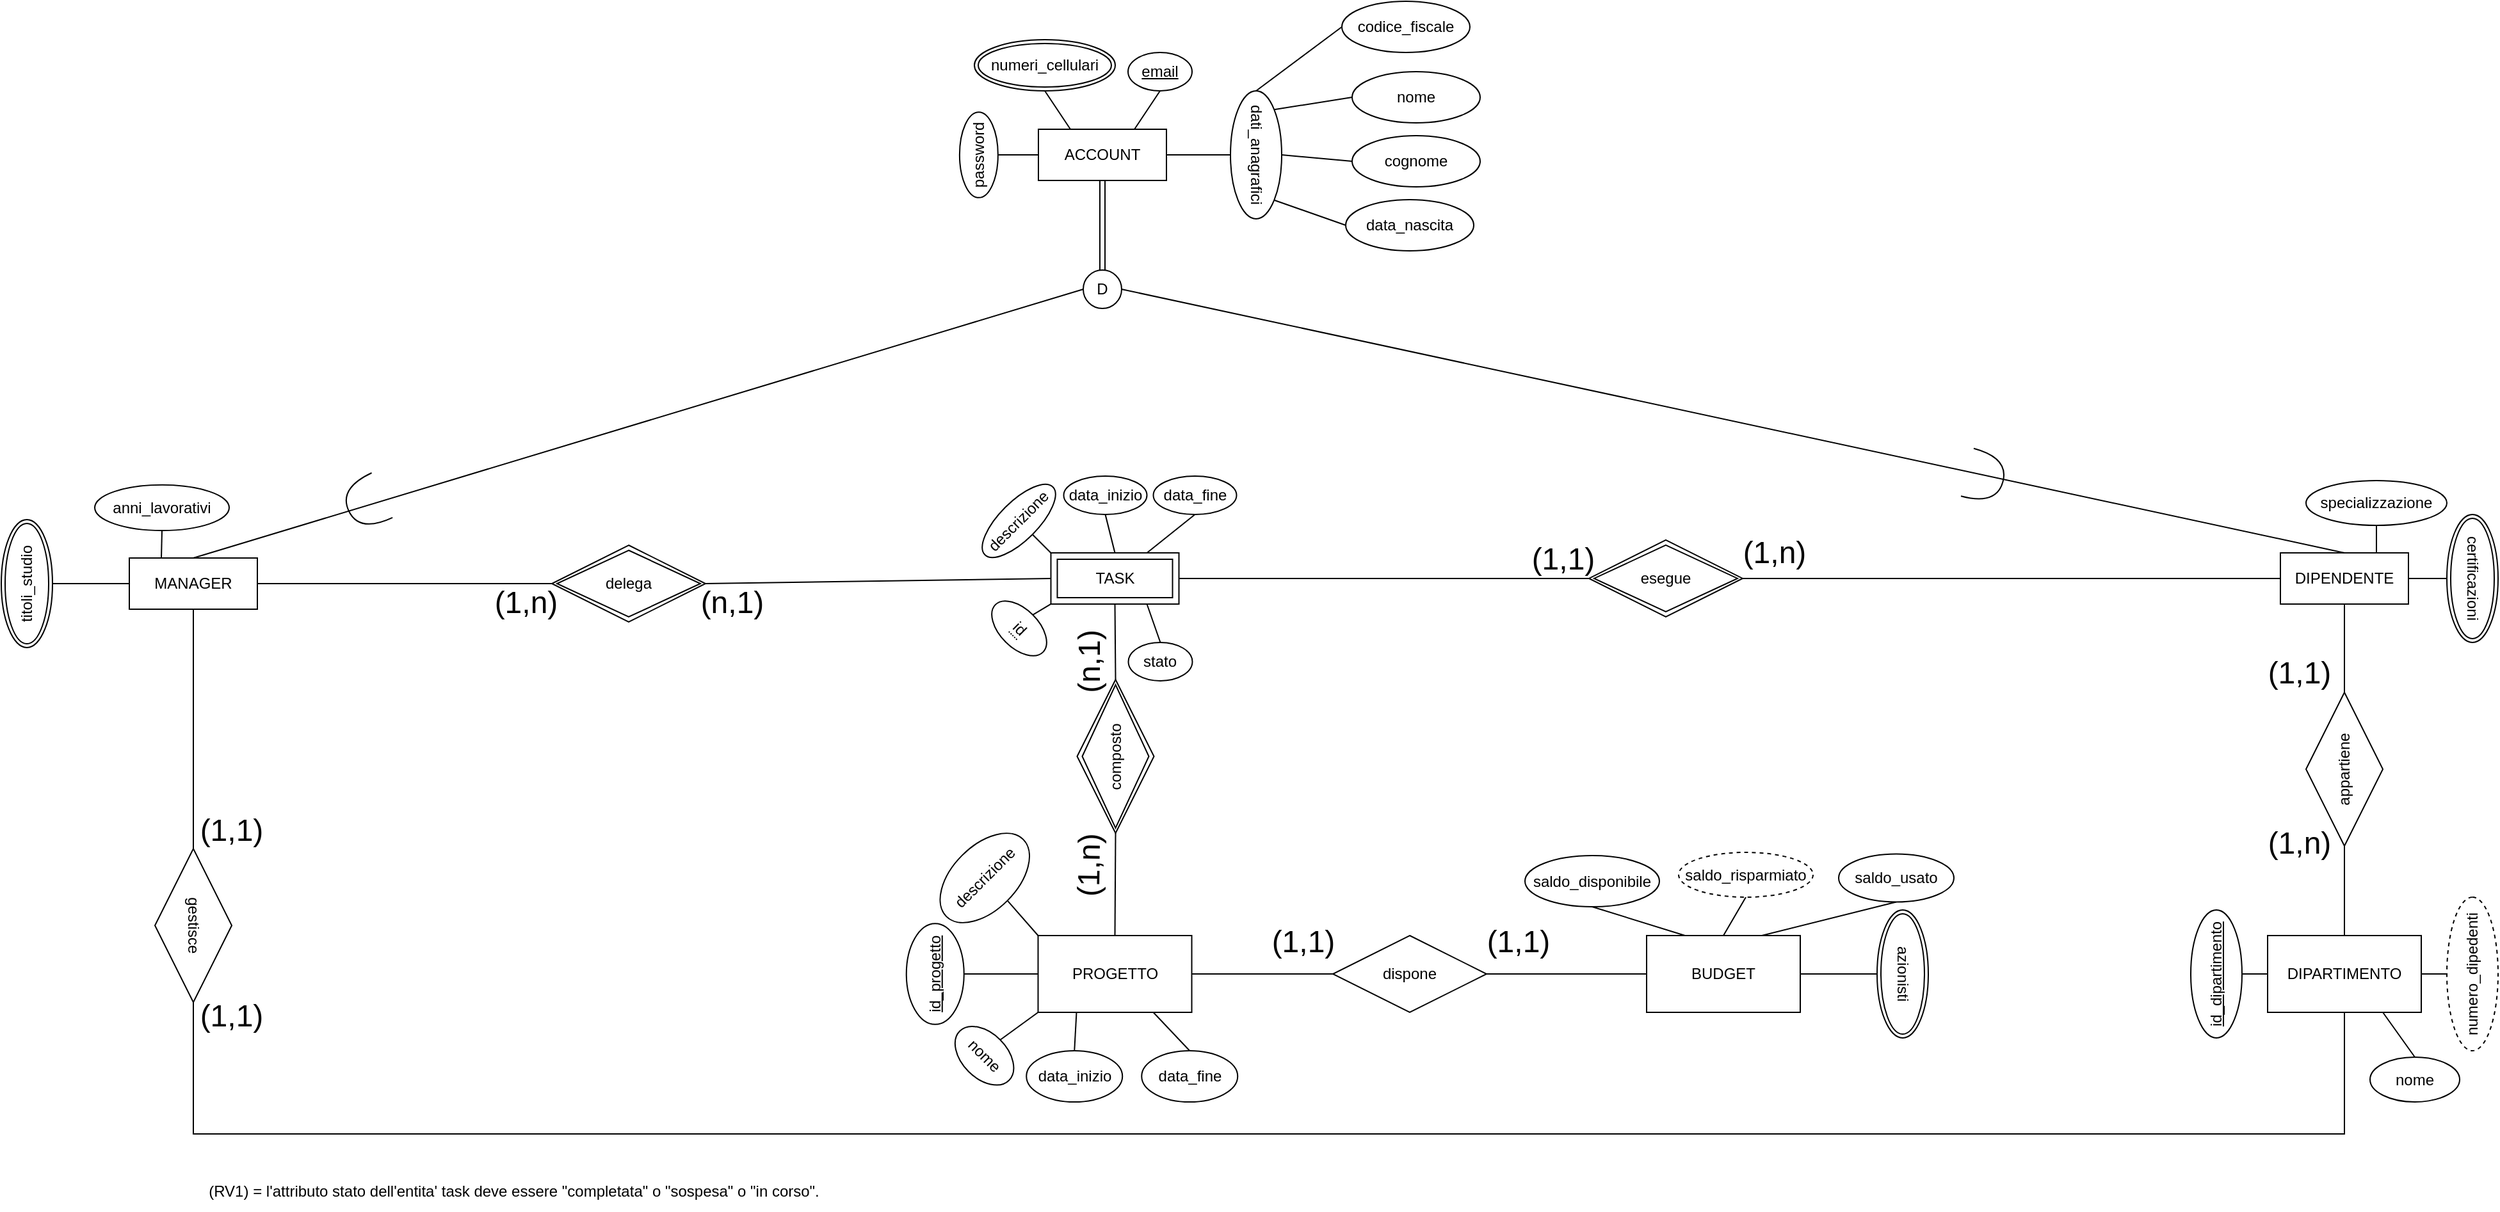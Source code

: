 <mxfile version="24.7.17">
  <diagram id="R2lEEEUBdFMjLlhIrx00" name="Page-1">
    <mxGraphModel dx="2575" dy="1286" grid="1" gridSize="10" guides="1" tooltips="1" connect="1" arrows="1" fold="1" page="1" pageScale="1" pageWidth="850" pageHeight="1100" math="0" shadow="0" extFonts="Permanent Marker^https://fonts.googleapis.com/css?family=Permanent+Marker">
      <root>
        <mxCell id="0" />
        <mxCell id="1" parent="0" />
        <mxCell id="hEJoeoPFxlYkojj2VXEC-1" value="TASK" style="shape=ext;margin=3;double=1;whiteSpace=wrap;html=1;align=center;" parent="1" vertex="1">
          <mxGeometry x="909.75" y="855.98" width="100" height="40" as="geometry" />
        </mxCell>
        <mxCell id="hEJoeoPFxlYkojj2VXEC-2" value="MANAGER" style="whiteSpace=wrap;html=1;align=center;" parent="1" vertex="1">
          <mxGeometry x="190" y="860" width="100" height="40" as="geometry" />
        </mxCell>
        <mxCell id="hEJoeoPFxlYkojj2VXEC-3" value="ACCOUNT" style="whiteSpace=wrap;html=1;align=center;" parent="1" vertex="1">
          <mxGeometry x="900" y="525" width="100" height="40" as="geometry" />
        </mxCell>
        <mxCell id="hEJoeoPFxlYkojj2VXEC-4" value="DIPENDENTE" style="whiteSpace=wrap;html=1;align=center;" parent="1" vertex="1">
          <mxGeometry x="1870" y="855.98" width="100" height="40" as="geometry" />
        </mxCell>
        <mxCell id="hEJoeoPFxlYkojj2VXEC-5" value="" style="shape=link;html=1;rounded=0;entryX=0.5;entryY=1;entryDx=0;entryDy=0;exitX=0.5;exitY=0;exitDx=0;exitDy=0;" parent="1" source="hEJoeoPFxlYkojj2VXEC-7" target="hEJoeoPFxlYkojj2VXEC-3" edge="1">
          <mxGeometry relative="1" as="geometry">
            <mxPoint x="900" y="615" as="sourcePoint" />
            <mxPoint x="890" y="605" as="targetPoint" />
          </mxGeometry>
        </mxCell>
        <mxCell id="hEJoeoPFxlYkojj2VXEC-7" value="D" style="ellipse;whiteSpace=wrap;html=1;aspect=fixed;" parent="1" vertex="1">
          <mxGeometry x="935" y="635" width="30" height="30" as="geometry" />
        </mxCell>
        <mxCell id="hEJoeoPFxlYkojj2VXEC-9" value="" style="endArrow=none;html=1;rounded=0;exitX=0.5;exitY=0;exitDx=0;exitDy=0;entryX=0;entryY=0.5;entryDx=0;entryDy=0;" parent="1" source="hEJoeoPFxlYkojj2VXEC-2" target="hEJoeoPFxlYkojj2VXEC-7" edge="1">
          <mxGeometry relative="1" as="geometry">
            <mxPoint x="470" y="740" as="sourcePoint" />
            <mxPoint x="550" y="740" as="targetPoint" />
          </mxGeometry>
        </mxCell>
        <mxCell id="hEJoeoPFxlYkojj2VXEC-18" value="" style="endArrow=none;html=1;rounded=0;exitX=1;exitY=0.5;exitDx=0;exitDy=0;entryX=0.5;entryY=0;entryDx=0;entryDy=0;" parent="1" source="hEJoeoPFxlYkojj2VXEC-7" target="hEJoeoPFxlYkojj2VXEC-4" edge="1">
          <mxGeometry relative="1" as="geometry">
            <mxPoint x="1090" y="750" as="sourcePoint" />
            <mxPoint x="1167.678" y="787.322" as="targetPoint" />
          </mxGeometry>
        </mxCell>
        <mxCell id="7iods4dSNe3PX0t55v0V-3" value="PROGETTO" style="rounded=0;whiteSpace=wrap;html=1;" parent="1" vertex="1">
          <mxGeometry x="899.75" y="1155" width="120" height="60" as="geometry" />
        </mxCell>
        <mxCell id="7iods4dSNe3PX0t55v0V-4" value="" style="endArrow=none;html=1;rounded=0;entryX=0.5;entryY=1;entryDx=0;entryDy=0;exitX=1;exitY=0.5;exitDx=0;exitDy=0;" parent="1" source="7iods4dSNe3PX0t55v0V-14" target="hEJoeoPFxlYkojj2VXEC-1" edge="1">
          <mxGeometry relative="1" as="geometry">
            <mxPoint x="960" y="950" as="sourcePoint" />
            <mxPoint x="969.75" y="785.98" as="targetPoint" />
          </mxGeometry>
        </mxCell>
        <mxCell id="7iods4dSNe3PX0t55v0V-5" value="esegue" style="shape=rhombus;double=1;perimeter=rhombusPerimeter;whiteSpace=wrap;html=1;align=center;rotation=0;" parent="1" vertex="1">
          <mxGeometry x="1330" y="845.98" width="120" height="60" as="geometry" />
        </mxCell>
        <mxCell id="7iods4dSNe3PX0t55v0V-8" value="" style="endArrow=none;html=1;rounded=0;exitX=0;exitY=0.5;exitDx=0;exitDy=0;entryX=1;entryY=0.5;entryDx=0;entryDy=0;" parent="1" source="hEJoeoPFxlYkojj2VXEC-1" target="7iods4dSNe3PX0t55v0V-7" edge="1">
          <mxGeometry width="50" height="50" relative="1" as="geometry">
            <mxPoint x="770" y="1190" as="sourcePoint" />
            <mxPoint x="650" y="890" as="targetPoint" />
            <Array as="points" />
          </mxGeometry>
        </mxCell>
        <mxCell id="7iods4dSNe3PX0t55v0V-7" value="delega" style="shape=rhombus;double=1;perimeter=rhombusPerimeter;whiteSpace=wrap;html=1;align=center;rotation=0;" parent="1" vertex="1">
          <mxGeometry x="520" y="850" width="120" height="60" as="geometry" />
        </mxCell>
        <mxCell id="7iods4dSNe3PX0t55v0V-9" value="BUDGET" style="rounded=0;whiteSpace=wrap;html=1;" parent="1" vertex="1">
          <mxGeometry x="1375" y="1155" width="120" height="60" as="geometry" />
        </mxCell>
        <mxCell id="7iods4dSNe3PX0t55v0V-10" value="azionisti" style="ellipse;shape=doubleEllipse;margin=3;whiteSpace=wrap;html=1;align=center;rotation=90;" parent="1" vertex="1">
          <mxGeometry x="1525" y="1165" width="100" height="40" as="geometry" />
        </mxCell>
        <mxCell id="7iods4dSNe3PX0t55v0V-12" value="" style="endArrow=none;html=1;rounded=0;exitX=1;exitY=0.5;exitDx=0;exitDy=0;entryX=0.5;entryY=1;entryDx=0;entryDy=0;" parent="1" source="7iods4dSNe3PX0t55v0V-9" target="7iods4dSNe3PX0t55v0V-10" edge="1">
          <mxGeometry width="50" height="50" relative="1" as="geometry">
            <mxPoint x="1505" y="1175" as="sourcePoint" />
            <mxPoint x="1575" y="1175" as="targetPoint" />
            <Array as="points" />
          </mxGeometry>
        </mxCell>
        <mxCell id="7iods4dSNe3PX0t55v0V-15" value="" style="endArrow=none;html=1;rounded=0;exitX=0.5;exitY=0;exitDx=0;exitDy=0;entryX=0;entryY=0.5;entryDx=0;entryDy=0;" parent="1" source="7iods4dSNe3PX0t55v0V-3" target="7iods4dSNe3PX0t55v0V-14" edge="1">
          <mxGeometry relative="1" as="geometry">
            <mxPoint x="955.62" y="1155" as="sourcePoint" />
            <mxPoint x="1049.63" y="1075" as="targetPoint" />
          </mxGeometry>
        </mxCell>
        <mxCell id="7iods4dSNe3PX0t55v0V-14" value="composto" style="shape=rhombus;double=1;perimeter=rhombusPerimeter;whiteSpace=wrap;html=1;align=center;rotation=-90;" parent="1" vertex="1">
          <mxGeometry x="900.25" y="985" width="120" height="60" as="geometry" />
        </mxCell>
        <mxCell id="7iods4dSNe3PX0t55v0V-17" value="" style="endArrow=none;html=1;rounded=0;exitX=1;exitY=0.5;exitDx=0;exitDy=0;entryX=0;entryY=0.5;entryDx=0;entryDy=0;" parent="1" source="7iods4dSNe3PX0t55v0V-3" target="7iods4dSNe3PX0t55v0V-44" edge="1">
          <mxGeometry width="50" height="50" relative="1" as="geometry">
            <mxPoint x="1168.12" y="1395" as="sourcePoint" />
            <mxPoint x="1100.62" y="1155" as="targetPoint" />
            <Array as="points" />
          </mxGeometry>
        </mxCell>
        <mxCell id="7iods4dSNe3PX0t55v0V-18" value="" style="endArrow=none;html=1;rounded=0;entryX=1;entryY=0.5;entryDx=0;entryDy=0;exitX=0.5;exitY=1;exitDx=0;exitDy=0;" parent="1" source="7iods4dSNe3PX0t55v0V-19" target="hEJoeoPFxlYkojj2VXEC-3" edge="1">
          <mxGeometry width="50" height="50" relative="1" as="geometry">
            <mxPoint x="1010" y="545" as="sourcePoint" />
            <mxPoint x="1300" y="825" as="targetPoint" />
          </mxGeometry>
        </mxCell>
        <mxCell id="7iods4dSNe3PX0t55v0V-19" value="dati_anagrafici" style="ellipse;whiteSpace=wrap;html=1;align=center;rotation=90;" parent="1" vertex="1">
          <mxGeometry x="1020" y="525" width="100" height="40" as="geometry" />
        </mxCell>
        <mxCell id="7iods4dSNe3PX0t55v0V-20" value="DIPARTIMENTO" style="rounded=0;whiteSpace=wrap;html=1;" parent="1" vertex="1">
          <mxGeometry x="1860" y="1155" width="120" height="60" as="geometry" />
        </mxCell>
        <mxCell id="7iods4dSNe3PX0t55v0V-23" value="appartiene" style="shape=rhombus;perimeter=rhombusPerimeter;whiteSpace=wrap;html=1;align=center;rotation=-90;" parent="1" vertex="1">
          <mxGeometry x="1860" y="995.0" width="120" height="60" as="geometry" />
        </mxCell>
        <mxCell id="7iods4dSNe3PX0t55v0V-26" value="" style="endArrow=none;html=1;rounded=0;entryX=0;entryY=0;entryDx=0;entryDy=0;exitX=0;exitY=0.5;exitDx=0;exitDy=0;" parent="1" source="836_7tUS4C9251rWx0F6-24" target="7iods4dSNe3PX0t55v0V-19" edge="1">
          <mxGeometry width="50" height="50" relative="1" as="geometry">
            <mxPoint x="1140" y="505" as="sourcePoint" />
            <mxPoint x="930" y="875" as="targetPoint" />
          </mxGeometry>
        </mxCell>
        <mxCell id="7iods4dSNe3PX0t55v0V-27" value="" style="endArrow=none;html=1;rounded=0;entryX=0.5;entryY=0;entryDx=0;entryDy=0;exitX=0;exitY=0.5;exitDx=0;exitDy=0;" parent="1" source="836_7tUS4C9251rWx0F6-25" target="7iods4dSNe3PX0t55v0V-19" edge="1">
          <mxGeometry width="50" height="50" relative="1" as="geometry">
            <mxPoint x="1140" y="545" as="sourcePoint" />
            <mxPoint x="1094" y="520" as="targetPoint" />
          </mxGeometry>
        </mxCell>
        <mxCell id="7iods4dSNe3PX0t55v0V-28" value="" style="endArrow=none;html=1;rounded=0;entryX=1;entryY=0;entryDx=0;entryDy=0;exitX=0;exitY=0.5;exitDx=0;exitDy=0;" parent="1" source="836_7tUS4C9251rWx0F6-26" target="7iods4dSNe3PX0t55v0V-19" edge="1">
          <mxGeometry width="50" height="50" relative="1" as="geometry">
            <mxPoint x="1140" y="585" as="sourcePoint" />
            <mxPoint x="1100" y="555" as="targetPoint" />
          </mxGeometry>
        </mxCell>
        <mxCell id="7iods4dSNe3PX0t55v0V-31" value="" style="endArrow=none;html=1;rounded=0;exitX=0;exitY=0.5;exitDx=0;exitDy=0;entryX=1;entryY=0.5;entryDx=0;entryDy=0;" parent="1" source="7iods4dSNe3PX0t55v0V-7" target="hEJoeoPFxlYkojj2VXEC-2" edge="1">
          <mxGeometry width="50" height="50" relative="1" as="geometry">
            <mxPoint x="400" y="887.14" as="sourcePoint" />
            <mxPoint x="450" y="907.14" as="targetPoint" />
            <Array as="points" />
          </mxGeometry>
        </mxCell>
        <mxCell id="7iods4dSNe3PX0t55v0V-34" value="" style="endArrow=none;html=1;rounded=0;exitX=1;exitY=0.5;exitDx=0;exitDy=0;entryX=0.5;entryY=1;entryDx=0;entryDy=0;" parent="1" source="7iods4dSNe3PX0t55v0V-23" target="hEJoeoPFxlYkojj2VXEC-4" edge="1">
          <mxGeometry width="50" height="50" relative="1" as="geometry">
            <mxPoint x="2020" y="975.0" as="sourcePoint" />
            <mxPoint x="1930" y="915.0" as="targetPoint" />
          </mxGeometry>
        </mxCell>
        <mxCell id="7iods4dSNe3PX0t55v0V-35" value="" style="endArrow=none;html=1;rounded=0;entryX=0.5;entryY=0;entryDx=0;entryDy=0;exitX=0;exitY=0.5;exitDx=0;exitDy=0;" parent="1" source="7iods4dSNe3PX0t55v0V-23" target="7iods4dSNe3PX0t55v0V-20" edge="1">
          <mxGeometry width="50" height="50" relative="1" as="geometry">
            <mxPoint x="1940" y="985.0" as="sourcePoint" />
            <mxPoint x="1940" y="925.0" as="targetPoint" />
          </mxGeometry>
        </mxCell>
        <mxCell id="7iods4dSNe3PX0t55v0V-39" value="gestisce" style="shape=rhombus;perimeter=rhombusPerimeter;whiteSpace=wrap;html=1;align=center;rotation=90;" parent="1" vertex="1">
          <mxGeometry x="180" y="1117.14" width="120" height="60" as="geometry" />
        </mxCell>
        <mxCell id="7iods4dSNe3PX0t55v0V-42" value="" style="endArrow=none;html=1;rounded=0;entryX=0.5;entryY=1;entryDx=0;entryDy=0;exitX=0;exitY=0.5;exitDx=0;exitDy=0;" parent="1" source="7iods4dSNe3PX0t55v0V-39" target="hEJoeoPFxlYkojj2VXEC-2" edge="1">
          <mxGeometry width="50" height="50" relative="1" as="geometry">
            <mxPoint x="690" y="997.14" as="sourcePoint" />
            <mxPoint x="740" y="947.14" as="targetPoint" />
          </mxGeometry>
        </mxCell>
        <mxCell id="7iods4dSNe3PX0t55v0V-43" value="" style="endArrow=none;html=1;rounded=0;exitX=1;exitY=0.5;exitDx=0;exitDy=0;entryX=0.5;entryY=1;entryDx=0;entryDy=0;" parent="1" source="7iods4dSNe3PX0t55v0V-39" target="7iods4dSNe3PX0t55v0V-20" edge="1">
          <mxGeometry width="50" height="50" relative="1" as="geometry">
            <mxPoint x="710" y="1130" as="sourcePoint" />
            <mxPoint x="760" y="1080" as="targetPoint" />
            <Array as="points">
              <mxPoint x="240" y="1310" />
              <mxPoint x="1920" y="1310" />
            </Array>
          </mxGeometry>
        </mxCell>
        <mxCell id="7iods4dSNe3PX0t55v0V-44" value="dispone" style="shape=rhombus;perimeter=rhombusPerimeter;whiteSpace=wrap;html=1;align=center;" parent="1" vertex="1">
          <mxGeometry x="1130" y="1155" width="120" height="60" as="geometry" />
        </mxCell>
        <mxCell id="7iods4dSNe3PX0t55v0V-46" value="" style="endArrow=none;html=1;rounded=0;exitX=1;exitY=0.5;exitDx=0;exitDy=0;entryX=0;entryY=0.5;entryDx=0;entryDy=0;" parent="1" source="7iods4dSNe3PX0t55v0V-44" target="7iods4dSNe3PX0t55v0V-9" edge="1">
          <mxGeometry width="50" height="50" relative="1" as="geometry">
            <mxPoint x="1090" y="1195" as="sourcePoint" />
            <mxPoint x="1155" y="1195" as="targetPoint" />
            <Array as="points" />
          </mxGeometry>
        </mxCell>
        <mxCell id="7iods4dSNe3PX0t55v0V-49" value="numero_dipedenti" style="ellipse;whiteSpace=wrap;html=1;align=center;dashed=1;rotation=-90;" parent="1" vertex="1">
          <mxGeometry x="1960" y="1165" width="120" height="40" as="geometry" />
        </mxCell>
        <mxCell id="7iods4dSNe3PX0t55v0V-50" value="" style="endArrow=none;html=1;rounded=0;exitX=1;exitY=0.5;exitDx=0;exitDy=0;entryX=0.5;entryY=0;entryDx=0;entryDy=0;" parent="1" source="7iods4dSNe3PX0t55v0V-20" target="7iods4dSNe3PX0t55v0V-49" edge="1">
          <mxGeometry width="50" height="50" relative="1" as="geometry">
            <mxPoint x="1690" y="1175" as="sourcePoint" />
            <mxPoint x="1790" y="1175" as="targetPoint" />
            <Array as="points" />
          </mxGeometry>
        </mxCell>
        <mxCell id="P1o9xa6dMh3TTmKZICsi-6" value="" style="endArrow=none;html=1;rounded=0;entryX=0;entryY=0.5;entryDx=0;entryDy=0;exitX=0;exitY=0.5;exitDx=0;exitDy=0;" parent="1" source="836_7tUS4C9251rWx0F6-23" target="7iods4dSNe3PX0t55v0V-19" edge="1">
          <mxGeometry width="50" height="50" relative="1" as="geometry">
            <mxPoint x="1128.0" y="466" as="sourcePoint" />
            <mxPoint x="1072" y="480" as="targetPoint" />
          </mxGeometry>
        </mxCell>
        <mxCell id="P1o9xa6dMh3TTmKZICsi-11" value="" style="endArrow=none;html=1;rounded=0;exitX=0.5;exitY=1;exitDx=0;exitDy=0;entryX=0;entryY=0.5;entryDx=0;entryDy=0;" parent="1" source="P1o9xa6dMh3TTmKZICsi-17" target="hEJoeoPFxlYkojj2VXEC-3" edge="1">
          <mxGeometry width="50" height="50" relative="1" as="geometry">
            <mxPoint x="974" y="483" as="sourcePoint" />
            <mxPoint x="980" y="515" as="targetPoint" />
          </mxGeometry>
        </mxCell>
        <mxCell id="P1o9xa6dMh3TTmKZICsi-17" value="password" style="ellipse;whiteSpace=wrap;html=1;align=center;rotation=-90;" parent="1" vertex="1">
          <mxGeometry x="820" y="530" width="66.87" height="30" as="geometry" />
        </mxCell>
        <mxCell id="P1o9xa6dMh3TTmKZICsi-18" value="" style="endArrow=none;html=1;rounded=0;exitX=0.5;exitY=1;exitDx=0;exitDy=0;entryX=0.75;entryY=0;entryDx=0;entryDy=0;" parent="1" source="5a8oPrgAiYQkR2hnkT6o-9" target="hEJoeoPFxlYkojj2VXEC-3" edge="1">
          <mxGeometry width="50" height="50" relative="1" as="geometry">
            <mxPoint x="997.5" y="492.5" as="sourcePoint" />
            <mxPoint x="985" y="535" as="targetPoint" />
          </mxGeometry>
        </mxCell>
        <mxCell id="P1o9xa6dMh3TTmKZICsi-29" value="" style="endArrow=none;html=1;rounded=0;entryX=0;entryY=0.5;entryDx=0;entryDy=0;exitX=0.5;exitY=1;exitDx=0;exitDy=0;" parent="1" source="P1o9xa6dMh3TTmKZICsi-30" target="7iods4dSNe3PX0t55v0V-3" edge="1">
          <mxGeometry width="50" height="50" relative="1" as="geometry">
            <mxPoint x="841.62" y="1173" as="sourcePoint" />
            <mxPoint x="840.62" y="1215" as="targetPoint" />
            <Array as="points">
              <mxPoint x="870.62" y="1185" />
            </Array>
          </mxGeometry>
        </mxCell>
        <mxCell id="P1o9xa6dMh3TTmKZICsi-30" value="id_progetto" style="ellipse;whiteSpace=wrap;html=1;align=center;fontStyle=4;rotation=-90;" parent="1" vertex="1">
          <mxGeometry x="780" y="1162.5" width="78.75" height="45" as="geometry" />
        </mxCell>
        <mxCell id="P1o9xa6dMh3TTmKZICsi-31" value="" style="endArrow=none;html=1;rounded=0;exitX=0.5;exitY=1;exitDx=0;exitDy=0;entryX=0;entryY=0;entryDx=0;entryDy=0;" parent="1" source="P1o9xa6dMh3TTmKZICsi-32" target="7iods4dSNe3PX0t55v0V-3" edge="1">
          <mxGeometry width="50" height="50" relative="1" as="geometry">
            <mxPoint x="879.62" y="1115.5" as="sourcePoint" />
            <mxPoint x="870.62" y="1147.5" as="targetPoint" />
          </mxGeometry>
        </mxCell>
        <mxCell id="P1o9xa6dMh3TTmKZICsi-32" value="descrizione" style="ellipse;whiteSpace=wrap;html=1;align=center;rotation=-45;" parent="1" vertex="1">
          <mxGeometry x="815.62" y="1085" width="85" height="50" as="geometry" />
        </mxCell>
        <mxCell id="P1o9xa6dMh3TTmKZICsi-34" value="" style="endArrow=none;html=1;rounded=0;entryX=0;entryY=1;entryDx=0;entryDy=0;exitX=0.5;exitY=0;exitDx=0;exitDy=0;" parent="1" source="836_7tUS4C9251rWx0F6-6" target="7iods4dSNe3PX0t55v0V-3" edge="1">
          <mxGeometry width="50" height="50" relative="1" as="geometry">
            <mxPoint x="870.646" y="1231.224" as="sourcePoint" />
            <mxPoint x="890.62" y="1225" as="targetPoint" />
          </mxGeometry>
        </mxCell>
        <mxCell id="P1o9xa6dMh3TTmKZICsi-37" value="" style="endArrow=none;html=1;rounded=0;exitX=0.25;exitY=1;exitDx=0;exitDy=0;entryX=0.5;entryY=0;entryDx=0;entryDy=0;" parent="1" source="7iods4dSNe3PX0t55v0V-3" target="P1o9xa6dMh3TTmKZICsi-38" edge="1">
          <mxGeometry width="50" height="50" relative="1" as="geometry">
            <mxPoint x="959.62" y="1275.5" as="sourcePoint" />
            <mxPoint x="970.62" y="1305" as="targetPoint" />
          </mxGeometry>
        </mxCell>
        <mxCell id="P1o9xa6dMh3TTmKZICsi-38" value="data_inizio" style="ellipse;whiteSpace=wrap;html=1;align=center;rotation=0;" parent="1" vertex="1">
          <mxGeometry x="890.62" y="1245" width="75" height="40" as="geometry" />
        </mxCell>
        <mxCell id="P1o9xa6dMh3TTmKZICsi-39" value="" style="endArrow=none;html=1;rounded=0;exitX=0.75;exitY=1;exitDx=0;exitDy=0;entryX=0.5;entryY=0;entryDx=0;entryDy=0;" parent="1" source="7iods4dSNe3PX0t55v0V-3" target="P1o9xa6dMh3TTmKZICsi-40" edge="1">
          <mxGeometry width="50" height="50" relative="1" as="geometry">
            <mxPoint x="1020.62" y="1225" as="sourcePoint" />
            <mxPoint x="1065.62" y="1315" as="targetPoint" />
          </mxGeometry>
        </mxCell>
        <mxCell id="P1o9xa6dMh3TTmKZICsi-40" value="data_fine" style="ellipse;whiteSpace=wrap;html=1;align=center;rotation=0;" parent="1" vertex="1">
          <mxGeometry x="980.62" y="1245" width="75" height="40" as="geometry" />
        </mxCell>
        <mxCell id="P1o9xa6dMh3TTmKZICsi-41" value="" style="endArrow=none;html=1;rounded=0;exitX=0.5;exitY=0;exitDx=0;exitDy=0;entryX=0.5;entryY=1;entryDx=0;entryDy=0;" parent="1" source="7iods4dSNe3PX0t55v0V-9" target="P1o9xa6dMh3TTmKZICsi-44" edge="1">
          <mxGeometry relative="1" as="geometry">
            <mxPoint x="1455" y="1155" as="sourcePoint" />
            <mxPoint x="1465" y="1105" as="targetPoint" />
          </mxGeometry>
        </mxCell>
        <mxCell id="P1o9xa6dMh3TTmKZICsi-42" value="" style="endArrow=none;html=1;rounded=0;exitX=0.5;exitY=1;exitDx=0;exitDy=0;entryX=0.25;entryY=0;entryDx=0;entryDy=0;" parent="1" source="P1o9xa6dMh3TTmKZICsi-43" target="7iods4dSNe3PX0t55v0V-9" edge="1">
          <mxGeometry width="50" height="50" relative="1" as="geometry">
            <mxPoint x="1389" y="1105.5" as="sourcePoint" />
            <mxPoint x="1405" y="1145" as="targetPoint" />
          </mxGeometry>
        </mxCell>
        <mxCell id="P1o9xa6dMh3TTmKZICsi-43" value="saldo_disponibile" style="ellipse;whiteSpace=wrap;html=1;align=center;rotation=0;" parent="1" vertex="1">
          <mxGeometry x="1280" y="1092.5" width="105" height="40" as="geometry" />
        </mxCell>
        <mxCell id="P1o9xa6dMh3TTmKZICsi-44" value="saldo_risparmiato" style="ellipse;whiteSpace=wrap;html=1;align=center;dashed=1;" parent="1" vertex="1">
          <mxGeometry x="1400" y="1090" width="105" height="35" as="geometry" />
        </mxCell>
        <mxCell id="P1o9xa6dMh3TTmKZICsi-45" value="" style="endArrow=none;html=1;rounded=0;exitX=0.5;exitY=1;exitDx=0;exitDy=0;entryX=0.75;entryY=0;entryDx=0;entryDy=0;" parent="1" source="P1o9xa6dMh3TTmKZICsi-46" target="7iods4dSNe3PX0t55v0V-9" edge="1">
          <mxGeometry width="50" height="50" relative="1" as="geometry">
            <mxPoint x="1579" y="1093" as="sourcePoint" />
            <mxPoint x="1465" y="1162.5" as="targetPoint" />
          </mxGeometry>
        </mxCell>
        <mxCell id="P1o9xa6dMh3TTmKZICsi-46" value="saldo_usato" style="ellipse;whiteSpace=wrap;html=1;align=center;rotation=0;" parent="1" vertex="1">
          <mxGeometry x="1525" y="1091.25" width="90" height="37.5" as="geometry" />
        </mxCell>
        <mxCell id="P1o9xa6dMh3TTmKZICsi-54" value="" style="endArrow=none;html=1;rounded=0;exitX=0.5;exitY=1;exitDx=0;exitDy=0;entryX=0;entryY=0;entryDx=0;entryDy=0;" parent="1" source="P1o9xa6dMh3TTmKZICsi-55" target="hEJoeoPFxlYkojj2VXEC-1" edge="1">
          <mxGeometry width="50" height="50" relative="1" as="geometry">
            <mxPoint x="928.75" y="816.48" as="sourcePoint" />
            <mxPoint x="919.75" y="848.48" as="targetPoint" />
          </mxGeometry>
        </mxCell>
        <mxCell id="P1o9xa6dMh3TTmKZICsi-55" value="descrizione" style="ellipse;whiteSpace=wrap;html=1;align=center;rotation=-45;" parent="1" vertex="1">
          <mxGeometry x="847.25" y="815.98" width="75" height="30" as="geometry" />
        </mxCell>
        <mxCell id="P1o9xa6dMh3TTmKZICsi-56" value="" style="endArrow=none;html=1;rounded=0;exitX=0.5;exitY=1;exitDx=0;exitDy=0;entryX=0.5;entryY=0;entryDx=0;entryDy=0;" parent="1" source="P1o9xa6dMh3TTmKZICsi-57" target="hEJoeoPFxlYkojj2VXEC-1" edge="1">
          <mxGeometry width="50" height="50" relative="1" as="geometry">
            <mxPoint x="1001.25" y="791.48" as="sourcePoint" />
            <mxPoint x="982.25" y="830.98" as="targetPoint" />
          </mxGeometry>
        </mxCell>
        <mxCell id="P1o9xa6dMh3TTmKZICsi-57" value="data_inizio" style="ellipse;whiteSpace=wrap;html=1;align=center;rotation=0;" parent="1" vertex="1">
          <mxGeometry x="919.75" y="795.98" width="65" height="30" as="geometry" />
        </mxCell>
        <mxCell id="P1o9xa6dMh3TTmKZICsi-58" value="" style="endArrow=none;html=1;rounded=0;exitX=0.5;exitY=1;exitDx=0;exitDy=0;entryX=0.75;entryY=0;entryDx=0;entryDy=0;" parent="1" source="P1o9xa6dMh3TTmKZICsi-59" target="hEJoeoPFxlYkojj2VXEC-1" edge="1">
          <mxGeometry width="50" height="50" relative="1" as="geometry">
            <mxPoint x="1076.25" y="781.48" as="sourcePoint" />
            <mxPoint x="1009.75" y="845.98" as="targetPoint" />
          </mxGeometry>
        </mxCell>
        <mxCell id="P1o9xa6dMh3TTmKZICsi-59" value="data_fine" style="ellipse;whiteSpace=wrap;html=1;align=center;rotation=0;" parent="1" vertex="1">
          <mxGeometry x="989.75" y="795.98" width="65" height="30" as="geometry" />
        </mxCell>
        <mxCell id="P1o9xa6dMh3TTmKZICsi-64" value="" style="endArrow=none;html=1;rounded=0;exitX=0.5;exitY=0;exitDx=0;exitDy=0;entryX=0.75;entryY=1;entryDx=0;entryDy=0;" parent="1" source="P1o9xa6dMh3TTmKZICsi-65" target="hEJoeoPFxlYkojj2VXEC-1" edge="1">
          <mxGeometry width="50" height="50" relative="1" as="geometry">
            <mxPoint x="921.25" y="881.48" as="sourcePoint" />
            <mxPoint x="879.75" y="945.98" as="targetPoint" />
          </mxGeometry>
        </mxCell>
        <mxCell id="P1o9xa6dMh3TTmKZICsi-65" value="stato" style="ellipse;whiteSpace=wrap;html=1;align=center;rotation=0;" parent="1" vertex="1">
          <mxGeometry x="970.25" y="925.98" width="50" height="30" as="geometry" />
        </mxCell>
        <mxCell id="csxkIH-_zp6aA0Irgoj--1" value="" style="shape=requiredInterface;html=1;verticalLabelPosition=bottom;sketch=0;rotation=-205;" parent="1" vertex="1">
          <mxGeometry x="360" y="797.76" width="28.75" height="38.55" as="geometry" />
        </mxCell>
        <mxCell id="csxkIH-_zp6aA0Irgoj--5" value="" style="shape=requiredInterface;html=1;verticalLabelPosition=bottom;sketch=0;rotation=15;" parent="1" vertex="1">
          <mxGeometry x="1625" y="777.43" width="28.75" height="38.55" as="geometry" />
        </mxCell>
        <mxCell id="csxkIH-_zp6aA0Irgoj--6" value="&lt;font style=&quot;font-size: 24px;&quot;&gt;(1,1)&lt;/font&gt;" style="text;html=1;align=center;verticalAlign=middle;whiteSpace=wrap;rounded=0;" parent="1" vertex="1">
          <mxGeometry x="1855" y="935.0" width="60" height="30" as="geometry" />
        </mxCell>
        <mxCell id="csxkIH-_zp6aA0Irgoj--8" value="&lt;font style=&quot;font-size: 24px;&quot;&gt;(1,n)&lt;/font&gt;" style="text;html=1;align=center;verticalAlign=middle;whiteSpace=wrap;rounded=0;" parent="1" vertex="1">
          <mxGeometry x="1855" y="1067.5" width="60" height="30" as="geometry" />
        </mxCell>
        <mxCell id="csxkIH-_zp6aA0Irgoj--10" value="&lt;font style=&quot;font-size: 24px;&quot;&gt;(1,1)&lt;/font&gt;" style="text;html=1;align=center;verticalAlign=middle;whiteSpace=wrap;rounded=0;" parent="1" vertex="1">
          <mxGeometry x="240" y="1057.5" width="60" height="30" as="geometry" />
        </mxCell>
        <mxCell id="csxkIH-_zp6aA0Irgoj--11" value="&lt;font style=&quot;font-size: 24px;&quot;&gt;(1,1)&lt;/font&gt;" style="text;html=1;align=center;verticalAlign=middle;whiteSpace=wrap;rounded=0;" parent="1" vertex="1">
          <mxGeometry x="240" y="1202.5" width="60" height="30" as="geometry" />
        </mxCell>
        <mxCell id="csxkIH-_zp6aA0Irgoj--13" value="&lt;font style=&quot;font-size: 24px;&quot;&gt;(1,n)&lt;/font&gt;" style="text;html=1;align=center;verticalAlign=middle;whiteSpace=wrap;rounded=0;" parent="1" vertex="1">
          <mxGeometry x="470" y="880" width="60" height="30" as="geometry" />
        </mxCell>
        <mxCell id="csxkIH-_zp6aA0Irgoj--14" value="&lt;font style=&quot;font-size: 24px;&quot;&gt;(n,1)&lt;/font&gt;" style="text;html=1;align=center;verticalAlign=middle;whiteSpace=wrap;rounded=0;" parent="1" vertex="1">
          <mxGeometry x="630.62" y="880" width="60" height="30" as="geometry" />
        </mxCell>
        <mxCell id="csxkIH-_zp6aA0Irgoj--15" value="&lt;font style=&quot;font-size: 24px;&quot;&gt;(1,n)&lt;/font&gt;" style="text;html=1;align=center;verticalAlign=middle;whiteSpace=wrap;rounded=0;" parent="1" vertex="1">
          <mxGeometry x="1445" y="841.41" width="60" height="30" as="geometry" />
        </mxCell>
        <mxCell id="csxkIH-_zp6aA0Irgoj--16" value="&lt;font style=&quot;font-size: 24px;&quot;&gt;(1,1)&lt;/font&gt;" style="text;html=1;align=center;verticalAlign=middle;whiteSpace=wrap;rounded=0;" parent="1" vertex="1">
          <mxGeometry x="1280" y="845.98" width="60" height="30" as="geometry" />
        </mxCell>
        <mxCell id="csxkIH-_zp6aA0Irgoj--18" value="&lt;font style=&quot;font-size: 24px;&quot;&gt;(1,1)&lt;/font&gt;" style="text;html=1;align=center;verticalAlign=middle;whiteSpace=wrap;rounded=0;" parent="1" vertex="1">
          <mxGeometry x="1077" y="1145" width="60" height="30" as="geometry" />
        </mxCell>
        <mxCell id="csxkIH-_zp6aA0Irgoj--20" value="&lt;font style=&quot;font-size: 24px;&quot;&gt;(1,1)&lt;/font&gt;" style="text;html=1;align=center;verticalAlign=middle;whiteSpace=wrap;rounded=0;" parent="1" vertex="1">
          <mxGeometry x="1245" y="1145" width="60" height="30" as="geometry" />
        </mxCell>
        <mxCell id="5a8oPrgAiYQkR2hnkT6o-3" value="" style="endArrow=none;html=1;rounded=0;exitX=0.5;exitY=1;exitDx=0;exitDy=0;entryX=0;entryY=0.5;entryDx=0;entryDy=0;" parent="1" source="5a8oPrgAiYQkR2hnkT6o-4" target="7iods4dSNe3PX0t55v0V-20" edge="1">
          <mxGeometry width="50" height="50" relative="1" as="geometry">
            <mxPoint x="1790" y="1265" as="sourcePoint" />
            <mxPoint x="1770" y="1225" as="targetPoint" />
          </mxGeometry>
        </mxCell>
        <mxCell id="5a8oPrgAiYQkR2hnkT6o-4" value="id_dipartimento" style="ellipse;whiteSpace=wrap;html=1;align=center;fontStyle=4;rotation=-90;" parent="1" vertex="1">
          <mxGeometry x="1770" y="1165" width="100" height="40" as="geometry" />
        </mxCell>
        <mxCell id="5a8oPrgAiYQkR2hnkT6o-9" value="email" style="ellipse;whiteSpace=wrap;html=1;align=center;fontStyle=4;" parent="1" vertex="1">
          <mxGeometry x="970" y="465" width="50" height="30" as="geometry" />
        </mxCell>
        <mxCell id="5a8oPrgAiYQkR2hnkT6o-10" value="&lt;span style=&quot;border-bottom: 1px dotted&quot;&gt;id&lt;/span&gt;" style="ellipse;whiteSpace=wrap;html=1;align=center;rotation=45;" parent="1" vertex="1">
          <mxGeometry x="858.75" y="900" width="52.5" height="30" as="geometry" />
        </mxCell>
        <mxCell id="5a8oPrgAiYQkR2hnkT6o-11" value="" style="endArrow=none;html=1;rounded=0;exitX=0.5;exitY=0;exitDx=0;exitDy=0;entryX=0;entryY=1;entryDx=0;entryDy=0;" parent="1" source="5a8oPrgAiYQkR2hnkT6o-10" target="hEJoeoPFxlYkojj2VXEC-1" edge="1">
          <mxGeometry width="50" height="50" relative="1" as="geometry">
            <mxPoint x="1032.75" y="835.98" as="sourcePoint" />
            <mxPoint x="994.75" y="865.98" as="targetPoint" />
          </mxGeometry>
        </mxCell>
        <mxCell id="5a8oPrgAiYQkR2hnkT6o-13" value="&lt;font style=&quot;font-size: 24px;&quot;&gt;(n,1)&lt;/font&gt;" style="text;html=1;align=center;verticalAlign=middle;whiteSpace=wrap;rounded=0;rotation=-90;" parent="1" vertex="1">
          <mxGeometry x="909.75" y="925.98" width="60" height="30" as="geometry" />
        </mxCell>
        <mxCell id="5a8oPrgAiYQkR2hnkT6o-14" value="&lt;font style=&quot;font-size: 24px;&quot;&gt;(1,n)&lt;/font&gt;" style="text;html=1;align=center;verticalAlign=middle;whiteSpace=wrap;rounded=0;rotation=-89;" parent="1" vertex="1">
          <mxGeometry x="909.75" y="1085" width="60" height="30" as="geometry" />
        </mxCell>
        <mxCell id="5a8oPrgAiYQkR2hnkT6o-15" value="certificazioni" style="ellipse;shape=doubleEllipse;margin=3;whiteSpace=wrap;html=1;align=center;rotation=90;" parent="1" vertex="1">
          <mxGeometry x="1970" y="855.98" width="100" height="40" as="geometry" />
        </mxCell>
        <mxCell id="5a8oPrgAiYQkR2hnkT6o-17" value="" style="endArrow=none;html=1;rounded=0;exitX=1;exitY=0.5;exitDx=0;exitDy=0;entryX=0.5;entryY=1;entryDx=0;entryDy=0;" parent="1" source="hEJoeoPFxlYkojj2VXEC-4" target="5a8oPrgAiYQkR2hnkT6o-15" edge="1">
          <mxGeometry width="50" height="50" relative="1" as="geometry">
            <mxPoint x="1440" y="1185.98" as="sourcePoint" />
            <mxPoint x="1565" y="1185.98" as="targetPoint" />
            <Array as="points" />
          </mxGeometry>
        </mxCell>
        <mxCell id="836_7tUS4C9251rWx0F6-1" value="" style="endArrow=none;html=1;rounded=0;entryX=0.25;entryY=0;entryDx=0;entryDy=0;exitX=0.5;exitY=1;exitDx=0;exitDy=0;" edge="1" parent="1" source="836_7tUS4C9251rWx0F6-4" target="hEJoeoPFxlYkojj2VXEC-3">
          <mxGeometry width="50" height="50" relative="1" as="geometry">
            <mxPoint x="925" y="475" as="sourcePoint" />
            <mxPoint x="857" y="405" as="targetPoint" />
          </mxGeometry>
        </mxCell>
        <mxCell id="836_7tUS4C9251rWx0F6-4" value="numeri_cellulari" style="ellipse;shape=doubleEllipse;margin=3;whiteSpace=wrap;html=1;align=center;" vertex="1" parent="1">
          <mxGeometry x="850" y="455" width="110" height="40" as="geometry" />
        </mxCell>
        <mxCell id="836_7tUS4C9251rWx0F6-5" value="(RV1) = l&#39;attributo stato dell&#39;entita&#39; task deve essere &quot;completata&quot; o &quot;sospesa&quot; o &quot;in corso&quot;." style="text;html=1;align=center;verticalAlign=middle;resizable=0;points=[];autosize=1;strokeColor=none;fillColor=none;" vertex="1" parent="1">
          <mxGeometry x="240" y="1340" width="500" height="30" as="geometry" />
        </mxCell>
        <mxCell id="836_7tUS4C9251rWx0F6-6" value="nome" style="ellipse;whiteSpace=wrap;html=1;align=center;rotation=45;" vertex="1" parent="1">
          <mxGeometry x="830.62" y="1231.37" width="54.38" height="35" as="geometry" />
        </mxCell>
        <mxCell id="836_7tUS4C9251rWx0F6-7" value="nome" style="ellipse;whiteSpace=wrap;html=1;align=center;rotation=0;" vertex="1" parent="1">
          <mxGeometry x="1940" y="1250" width="70" height="35" as="geometry" />
        </mxCell>
        <mxCell id="836_7tUS4C9251rWx0F6-9" value="" style="endArrow=none;html=1;rounded=0;exitX=0.5;exitY=0;exitDx=0;exitDy=0;entryX=0.75;entryY=1;entryDx=0;entryDy=0;" edge="1" parent="1" source="836_7tUS4C9251rWx0F6-7" target="7iods4dSNe3PX0t55v0V-20">
          <mxGeometry width="50" height="50" relative="1" as="geometry">
            <mxPoint x="1860" y="1245" as="sourcePoint" />
            <mxPoint x="1870" y="1225" as="targetPoint" />
          </mxGeometry>
        </mxCell>
        <mxCell id="836_7tUS4C9251rWx0F6-10" value="" style="endArrow=none;html=1;rounded=0;exitX=0.75;exitY=0;exitDx=0;exitDy=0;entryX=0.5;entryY=1;entryDx=0;entryDy=0;" edge="1" parent="1" source="hEJoeoPFxlYkojj2VXEC-4" target="836_7tUS4C9251rWx0F6-11">
          <mxGeometry width="50" height="50" relative="1" as="geometry">
            <mxPoint x="1980" y="885.98" as="sourcePoint" />
            <mxPoint x="1945" y="835.98" as="targetPoint" />
            <Array as="points" />
          </mxGeometry>
        </mxCell>
        <mxCell id="836_7tUS4C9251rWx0F6-11" value="specializzazione" style="ellipse;whiteSpace=wrap;html=1;align=center;rotation=0;" vertex="1" parent="1">
          <mxGeometry x="1890" y="799.53" width="110" height="35" as="geometry" />
        </mxCell>
        <mxCell id="836_7tUS4C9251rWx0F6-13" value="" style="endArrow=none;html=1;rounded=0;exitX=0.25;exitY=0;exitDx=0;exitDy=0;entryX=0.5;entryY=1;entryDx=0;entryDy=0;" edge="1" parent="1" target="836_7tUS4C9251rWx0F6-14" source="hEJoeoPFxlYkojj2VXEC-2">
          <mxGeometry width="50" height="50" relative="1" as="geometry">
            <mxPoint x="215" y="856.45" as="sourcePoint" />
            <mxPoint x="215" y="836.45" as="targetPoint" />
            <Array as="points" />
          </mxGeometry>
        </mxCell>
        <mxCell id="836_7tUS4C9251rWx0F6-14" value="anni_lavorativi" style="ellipse;whiteSpace=wrap;html=1;align=center;rotation=0;" vertex="1" parent="1">
          <mxGeometry x="163" y="802.82" width="105" height="35.73" as="geometry" />
        </mxCell>
        <mxCell id="836_7tUS4C9251rWx0F6-15" value="" style="endArrow=none;html=1;rounded=0;exitX=0;exitY=0.5;exitDx=0;exitDy=0;entryX=0.5;entryY=1;entryDx=0;entryDy=0;" edge="1" parent="1" target="836_7tUS4C9251rWx0F6-17" source="hEJoeoPFxlYkojj2VXEC-2">
          <mxGeometry width="50" height="50" relative="1" as="geometry">
            <mxPoint x="130" y="932.86" as="sourcePoint" />
            <mxPoint x="130" y="907.13" as="targetPoint" />
            <Array as="points" />
          </mxGeometry>
        </mxCell>
        <mxCell id="836_7tUS4C9251rWx0F6-17" value="titoli_studio" style="ellipse;shape=doubleEllipse;margin=3;whiteSpace=wrap;html=1;align=center;rotation=-90;" vertex="1" parent="1">
          <mxGeometry x="60" y="860" width="100" height="40" as="geometry" />
        </mxCell>
        <mxCell id="836_7tUS4C9251rWx0F6-18" value="" style="endArrow=none;html=1;rounded=0;exitX=0;exitY=0.5;exitDx=0;exitDy=0;entryX=1;entryY=0.5;entryDx=0;entryDy=0;" edge="1" parent="1" source="7iods4dSNe3PX0t55v0V-5" target="hEJoeoPFxlYkojj2VXEC-1">
          <mxGeometry width="50" height="50" relative="1" as="geometry">
            <mxPoint x="1044" y="913" as="sourcePoint" />
            <mxPoint x="1020" y="906" as="targetPoint" />
          </mxGeometry>
        </mxCell>
        <mxCell id="836_7tUS4C9251rWx0F6-19" value="" style="endArrow=none;html=1;rounded=0;exitX=0;exitY=0.5;exitDx=0;exitDy=0;entryX=1;entryY=0.5;entryDx=0;entryDy=0;" edge="1" parent="1" source="hEJoeoPFxlYkojj2VXEC-4" target="7iods4dSNe3PX0t55v0V-5">
          <mxGeometry width="50" height="50" relative="1" as="geometry">
            <mxPoint x="1117" y="885" as="sourcePoint" />
            <mxPoint x="1020" y="886" as="targetPoint" />
          </mxGeometry>
        </mxCell>
        <mxCell id="836_7tUS4C9251rWx0F6-23" value="codice_fiscale" style="ellipse;whiteSpace=wrap;html=1;align=center;" vertex="1" parent="1">
          <mxGeometry x="1137" y="425" width="100" height="40" as="geometry" />
        </mxCell>
        <mxCell id="836_7tUS4C9251rWx0F6-24" value="nome" style="ellipse;whiteSpace=wrap;html=1;align=center;" vertex="1" parent="1">
          <mxGeometry x="1145" y="480" width="100" height="40" as="geometry" />
        </mxCell>
        <mxCell id="836_7tUS4C9251rWx0F6-25" value="&lt;span style=&quot;text-wrap: nowrap;&quot;&gt;cognome&lt;/span&gt;" style="ellipse;whiteSpace=wrap;html=1;align=center;" vertex="1" parent="1">
          <mxGeometry x="1145" y="530" width="100" height="40" as="geometry" />
        </mxCell>
        <mxCell id="836_7tUS4C9251rWx0F6-26" value="&lt;span style=&quot;text-wrap: nowrap;&quot;&gt;data_nascita&lt;/span&gt;" style="ellipse;whiteSpace=wrap;html=1;align=center;" vertex="1" parent="1">
          <mxGeometry x="1140" y="580" width="100" height="40" as="geometry" />
        </mxCell>
      </root>
    </mxGraphModel>
  </diagram>
</mxfile>
